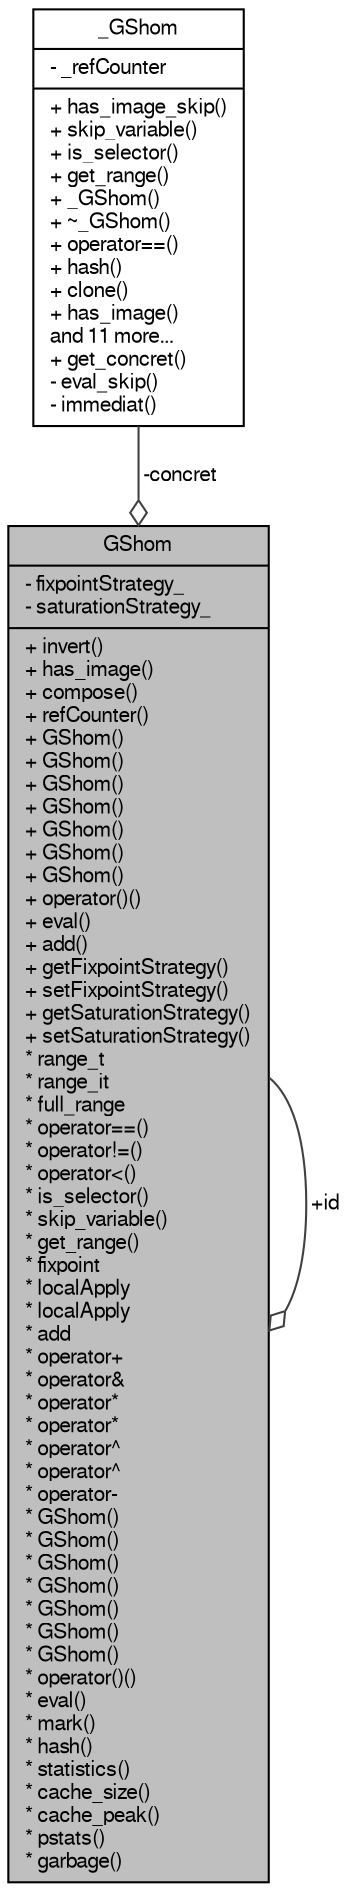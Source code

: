 digraph "GShom"
{
  edge [fontname="FreeSans",fontsize="10",labelfontname="FreeSans",labelfontsize="10"];
  node [fontname="FreeSans",fontsize="10",shape=record];
  Node1 [label="{GShom\n|- fixpointStrategy_\l- saturationStrategy_\l|+ invert()\l+ has_image()\l+ compose()\l+ refCounter()\l+ GShom()\l+ GShom()\l+ GShom()\l+ GShom()\l+ GShom()\l+ GShom()\l+ GShom()\l+ operator()()\l+ eval()\l+ add()\l+ getFixpointStrategy()\l+ setFixpointStrategy()\l+ getSaturationStrategy()\l+ setSaturationStrategy()\l* range_t\l* range_it\l* full_range\l* operator==()\l* operator!=()\l* operator\<()\l* is_selector()\l* skip_variable()\l* get_range()\l* fixpoint\l* localApply\l* localApply\l* add\l* operator+\l* operator&\l* operator*\l* operator*\l* operator^\l* operator^\l* operator-\l* GShom()\l* GShom()\l* GShom()\l* GShom()\l* GShom()\l* GShom()\l* GShom()\l* operator()()\l* eval()\l* mark()\l* hash()\l* statistics()\l* cache_size()\l* cache_peak()\l* pstats()\l* garbage()\l}",height=0.2,width=0.4,color="black", fillcolor="grey75", style="filled" fontcolor="black"];
  Node1 -> Node1 [color="grey25",fontsize="10",style="solid",label=" +id" ,arrowhead="odiamond",fontname="FreeSans"];
  Node2 -> Node1 [color="grey25",fontsize="10",style="solid",label=" -concret" ,arrowhead="odiamond",fontname="FreeSans"];
  Node2 [label="{_GShom\n|- _refCounter\l|+ has_image_skip()\l+ skip_variable()\l+ is_selector()\l+ get_range()\l+ _GShom()\l+ ~_GShom()\l+ operator==()\l+ hash()\l+ clone()\l+ has_image()\land 11 more...\l+ get_concret()\l- eval_skip()\l- immediat()\l}",height=0.2,width=0.4,color="black", fillcolor="white", style="filled",URL="$class__GShom.html",tooltip="The concrete data class for Homomorphisms. "];
}
